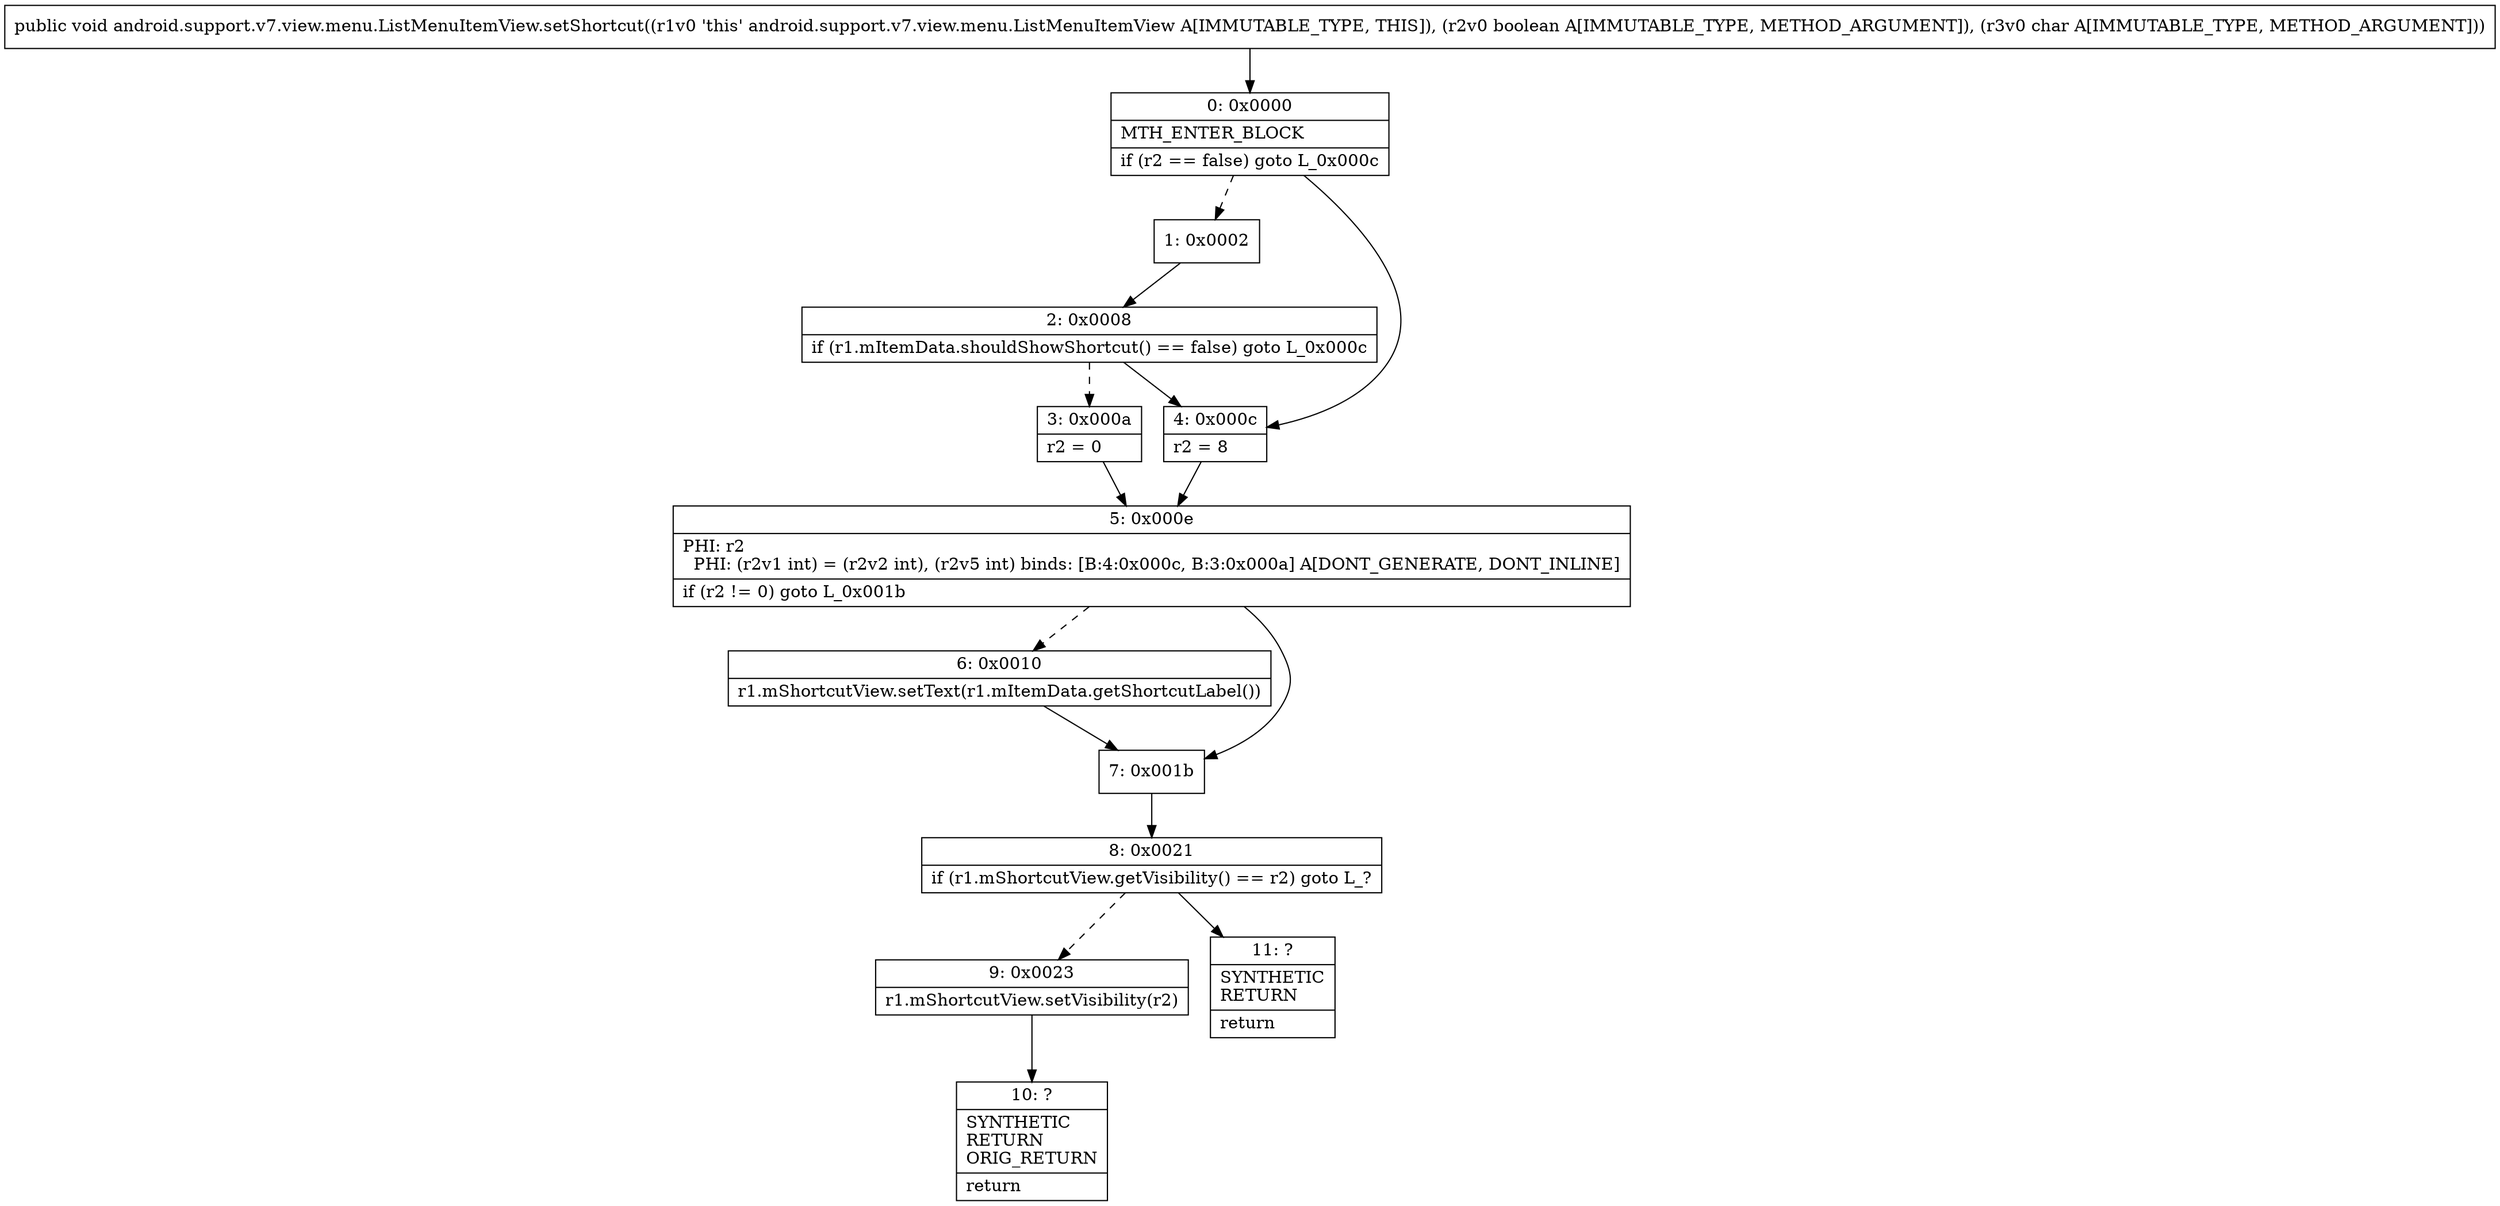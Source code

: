 digraph "CFG forandroid.support.v7.view.menu.ListMenuItemView.setShortcut(ZC)V" {
Node_0 [shape=record,label="{0\:\ 0x0000|MTH_ENTER_BLOCK\l|if (r2 == false) goto L_0x000c\l}"];
Node_1 [shape=record,label="{1\:\ 0x0002}"];
Node_2 [shape=record,label="{2\:\ 0x0008|if (r1.mItemData.shouldShowShortcut() == false) goto L_0x000c\l}"];
Node_3 [shape=record,label="{3\:\ 0x000a|r2 = 0\l}"];
Node_4 [shape=record,label="{4\:\ 0x000c|r2 = 8\l}"];
Node_5 [shape=record,label="{5\:\ 0x000e|PHI: r2 \l  PHI: (r2v1 int) = (r2v2 int), (r2v5 int) binds: [B:4:0x000c, B:3:0x000a] A[DONT_GENERATE, DONT_INLINE]\l|if (r2 != 0) goto L_0x001b\l}"];
Node_6 [shape=record,label="{6\:\ 0x0010|r1.mShortcutView.setText(r1.mItemData.getShortcutLabel())\l}"];
Node_7 [shape=record,label="{7\:\ 0x001b}"];
Node_8 [shape=record,label="{8\:\ 0x0021|if (r1.mShortcutView.getVisibility() == r2) goto L_?\l}"];
Node_9 [shape=record,label="{9\:\ 0x0023|r1.mShortcutView.setVisibility(r2)\l}"];
Node_10 [shape=record,label="{10\:\ ?|SYNTHETIC\lRETURN\lORIG_RETURN\l|return\l}"];
Node_11 [shape=record,label="{11\:\ ?|SYNTHETIC\lRETURN\l|return\l}"];
MethodNode[shape=record,label="{public void android.support.v7.view.menu.ListMenuItemView.setShortcut((r1v0 'this' android.support.v7.view.menu.ListMenuItemView A[IMMUTABLE_TYPE, THIS]), (r2v0 boolean A[IMMUTABLE_TYPE, METHOD_ARGUMENT]), (r3v0 char A[IMMUTABLE_TYPE, METHOD_ARGUMENT])) }"];
MethodNode -> Node_0;
Node_0 -> Node_1[style=dashed];
Node_0 -> Node_4;
Node_1 -> Node_2;
Node_2 -> Node_3[style=dashed];
Node_2 -> Node_4;
Node_3 -> Node_5;
Node_4 -> Node_5;
Node_5 -> Node_6[style=dashed];
Node_5 -> Node_7;
Node_6 -> Node_7;
Node_7 -> Node_8;
Node_8 -> Node_9[style=dashed];
Node_8 -> Node_11;
Node_9 -> Node_10;
}

